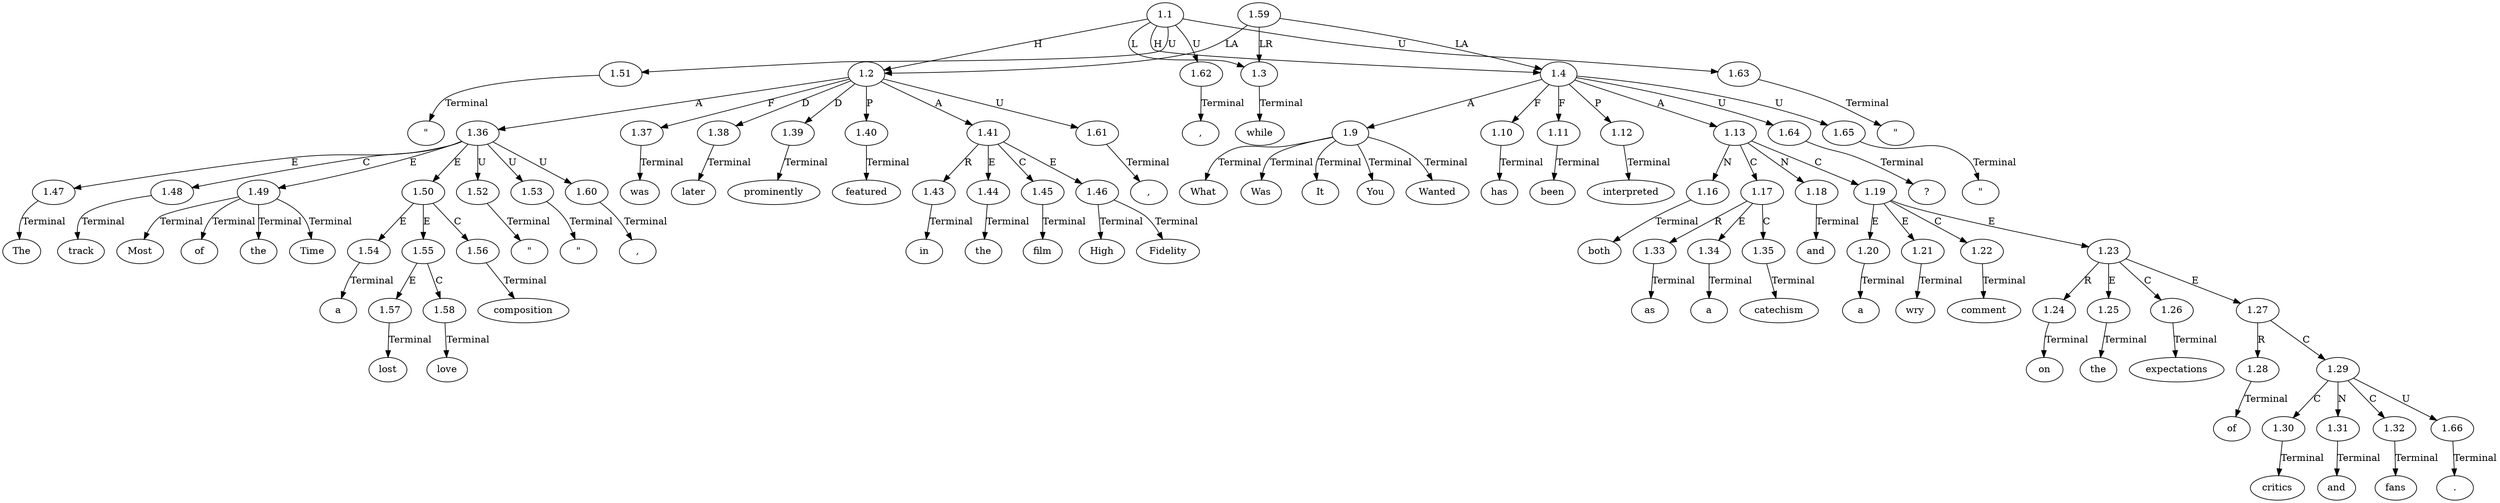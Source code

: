// Graph
digraph {
	0.1 [label="\"" ordering=out]
	0.10 [label="," ordering=out]
	0.11 [label=a ordering=out]
	0.12 [label=lost ordering=out]
	0.13 [label=love ordering=out]
	0.14 [label=composition ordering=out]
	0.15 [label="," ordering=out]
	0.16 [label=was ordering=out]
	0.17 [label=later ordering=out]
	0.18 [label=prominently ordering=out]
	0.19 [label=featured ordering=out]
	0.2 [label=The ordering=out]
	0.20 [label=in ordering=out]
	0.21 [label=the ordering=out]
	0.22 [label=film ordering=out]
	0.23 [label=High ordering=out]
	0.24 [label=Fidelity ordering=out]
	0.25 [label="," ordering=out]
	0.26 [label=while ordering=out]
	0.27 [label="\"" ordering=out]
	0.28 [label=What ordering=out]
	0.29 [label=Was ordering=out]
	0.3 [label=track ordering=out]
	0.30 [label=It ordering=out]
	0.31 [label=You ordering=out]
	0.32 [label=Wanted ordering=out]
	0.33 [label="?" ordering=out]
	0.34 [label="\"" ordering=out]
	0.35 [label=has ordering=out]
	0.36 [label=been ordering=out]
	0.37 [label=interpreted ordering=out]
	0.38 [label=both ordering=out]
	0.39 [label=as ordering=out]
	0.4 [label="\"" ordering=out]
	0.40 [label=a ordering=out]
	0.41 [label=catechism ordering=out]
	0.42 [label=and ordering=out]
	0.43 [label=a ordering=out]
	0.44 [label=wry ordering=out]
	0.45 [label=comment ordering=out]
	0.46 [label=on ordering=out]
	0.47 [label=the ordering=out]
	0.48 [label=expectations ordering=out]
	0.49 [label=of ordering=out]
	0.5 [label=Most ordering=out]
	0.50 [label=critics ordering=out]
	0.51 [label=and ordering=out]
	0.52 [label=fans ordering=out]
	0.53 [label="." ordering=out]
	0.6 [label=of ordering=out]
	0.7 [label=the ordering=out]
	0.8 [label=Time ordering=out]
	0.9 [label="\"" ordering=out]
	1.1 [label=1.1 ordering=out]
	1.2 [label=1.2 ordering=out]
	1.3 [label=1.3 ordering=out]
	1.4 [label=1.4 ordering=out]
	1.9 [label=1.9 ordering=out]
	1.10 [label=1.10 ordering=out]
	1.11 [label=1.11 ordering=out]
	1.12 [label=1.12 ordering=out]
	1.13 [label=1.13 ordering=out]
	1.16 [label=1.16 ordering=out]
	1.17 [label=1.17 ordering=out]
	1.18 [label=1.18 ordering=out]
	1.19 [label=1.19 ordering=out]
	1.20 [label=1.20 ordering=out]
	1.21 [label=1.21 ordering=out]
	1.22 [label=1.22 ordering=out]
	1.23 [label=1.23 ordering=out]
	1.24 [label=1.24 ordering=out]
	1.25 [label=1.25 ordering=out]
	1.26 [label=1.26 ordering=out]
	1.27 [label=1.27 ordering=out]
	1.28 [label=1.28 ordering=out]
	1.29 [label=1.29 ordering=out]
	1.30 [label=1.30 ordering=out]
	1.31 [label=1.31 ordering=out]
	1.32 [label=1.32 ordering=out]
	1.33 [label=1.33 ordering=out]
	1.34 [label=1.34 ordering=out]
	1.35 [label=1.35 ordering=out]
	1.36 [label=1.36 ordering=out]
	1.37 [label=1.37 ordering=out]
	1.38 [label=1.38 ordering=out]
	1.39 [label=1.39 ordering=out]
	1.40 [label=1.40 ordering=out]
	1.41 [label=1.41 ordering=out]
	1.43 [label=1.43 ordering=out]
	1.44 [label=1.44 ordering=out]
	1.45 [label=1.45 ordering=out]
	1.46 [label=1.46 ordering=out]
	1.47 [label=1.47 ordering=out]
	1.48 [label=1.48 ordering=out]
	1.49 [label=1.49 ordering=out]
	1.50 [label=1.50 ordering=out]
	1.51 [label=1.51 ordering=out]
	1.52 [label=1.52 ordering=out]
	1.53 [label=1.53 ordering=out]
	1.54 [label=1.54 ordering=out]
	1.55 [label=1.55 ordering=out]
	1.56 [label=1.56 ordering=out]
	1.57 [label=1.57 ordering=out]
	1.58 [label=1.58 ordering=out]
	1.59 [label=1.59 ordering=out]
	1.60 [label=1.60 ordering=out]
	1.61 [label=1.61 ordering=out]
	1.62 [label=1.62 ordering=out]
	1.63 [label=1.63 ordering=out]
	1.64 [label=1.64 ordering=out]
	1.65 [label=1.65 ordering=out]
	1.66 [label=1.66 ordering=out]
	1.1 -> 1.2 [label=H ordering=out]
	1.1 -> 1.3 [label=L ordering=out]
	1.1 -> 1.4 [label=H ordering=out]
	1.1 -> 1.51 [label=U ordering=out]
	1.1 -> 1.62 [label=U ordering=out]
	1.1 -> 1.63 [label=U ordering=out]
	1.2 -> 1.36 [label=A ordering=out]
	1.2 -> 1.37 [label=F ordering=out]
	1.2 -> 1.38 [label=D ordering=out]
	1.2 -> 1.39 [label=D ordering=out]
	1.2 -> 1.40 [label=P ordering=out]
	1.2 -> 1.41 [label=A ordering=out]
	1.2 -> 1.61 [label=U ordering=out]
	1.3 -> 0.26 [label=Terminal ordering=out]
	1.4 -> 1.9 [label=A ordering=out]
	1.4 -> 1.10 [label=F ordering=out]
	1.4 -> 1.11 [label=F ordering=out]
	1.4 -> 1.12 [label=P ordering=out]
	1.4 -> 1.13 [label=A ordering=out]
	1.4 -> 1.64 [label=U ordering=out]
	1.4 -> 1.65 [label=U ordering=out]
	1.9 -> 0.28 [label=Terminal ordering=out]
	1.9 -> 0.29 [label=Terminal ordering=out]
	1.9 -> 0.30 [label=Terminal ordering=out]
	1.9 -> 0.31 [label=Terminal ordering=out]
	1.9 -> 0.32 [label=Terminal ordering=out]
	1.10 -> 0.35 [label=Terminal ordering=out]
	1.11 -> 0.36 [label=Terminal ordering=out]
	1.12 -> 0.37 [label=Terminal ordering=out]
	1.13 -> 1.16 [label=N ordering=out]
	1.13 -> 1.17 [label=C ordering=out]
	1.13 -> 1.18 [label=N ordering=out]
	1.13 -> 1.19 [label=C ordering=out]
	1.16 -> 0.38 [label=Terminal ordering=out]
	1.17 -> 1.33 [label=R ordering=out]
	1.17 -> 1.34 [label=E ordering=out]
	1.17 -> 1.35 [label=C ordering=out]
	1.18 -> 0.42 [label=Terminal ordering=out]
	1.19 -> 1.20 [label=E ordering=out]
	1.19 -> 1.21 [label=E ordering=out]
	1.19 -> 1.22 [label=C ordering=out]
	1.19 -> 1.23 [label=E ordering=out]
	1.20 -> 0.43 [label=Terminal ordering=out]
	1.21 -> 0.44 [label=Terminal ordering=out]
	1.22 -> 0.45 [label=Terminal ordering=out]
	1.23 -> 1.24 [label=R ordering=out]
	1.23 -> 1.25 [label=E ordering=out]
	1.23 -> 1.26 [label=C ordering=out]
	1.23 -> 1.27 [label=E ordering=out]
	1.24 -> 0.46 [label=Terminal ordering=out]
	1.25 -> 0.47 [label=Terminal ordering=out]
	1.26 -> 0.48 [label=Terminal ordering=out]
	1.27 -> 1.28 [label=R ordering=out]
	1.27 -> 1.29 [label=C ordering=out]
	1.28 -> 0.49 [label=Terminal ordering=out]
	1.29 -> 1.30 [label=C ordering=out]
	1.29 -> 1.31 [label=N ordering=out]
	1.29 -> 1.32 [label=C ordering=out]
	1.29 -> 1.66 [label=U ordering=out]
	1.30 -> 0.50 [label=Terminal ordering=out]
	1.31 -> 0.51 [label=Terminal ordering=out]
	1.32 -> 0.52 [label=Terminal ordering=out]
	1.33 -> 0.39 [label=Terminal ordering=out]
	1.34 -> 0.40 [label=Terminal ordering=out]
	1.35 -> 0.41 [label=Terminal ordering=out]
	1.36 -> 1.47 [label=E ordering=out]
	1.36 -> 1.48 [label=C ordering=out]
	1.36 -> 1.49 [label=E ordering=out]
	1.36 -> 1.50 [label=E ordering=out]
	1.36 -> 1.52 [label=U ordering=out]
	1.36 -> 1.53 [label=U ordering=out]
	1.36 -> 1.60 [label=U ordering=out]
	1.37 -> 0.16 [label=Terminal ordering=out]
	1.38 -> 0.17 [label=Terminal ordering=out]
	1.39 -> 0.18 [label=Terminal ordering=out]
	1.40 -> 0.19 [label=Terminal ordering=out]
	1.41 -> 1.43 [label=R ordering=out]
	1.41 -> 1.44 [label=E ordering=out]
	1.41 -> 1.45 [label=C ordering=out]
	1.41 -> 1.46 [label=E ordering=out]
	1.43 -> 0.20 [label=Terminal ordering=out]
	1.44 -> 0.21 [label=Terminal ordering=out]
	1.45 -> 0.22 [label=Terminal ordering=out]
	1.46 -> 0.23 [label=Terminal ordering=out]
	1.46 -> 0.24 [label=Terminal ordering=out]
	1.47 -> 0.2 [label=Terminal ordering=out]
	1.48 -> 0.3 [label=Terminal ordering=out]
	1.49 -> 0.5 [label=Terminal ordering=out]
	1.49 -> 0.6 [label=Terminal ordering=out]
	1.49 -> 0.7 [label=Terminal ordering=out]
	1.49 -> 0.8 [label=Terminal ordering=out]
	1.50 -> 1.54 [label=E ordering=out]
	1.50 -> 1.55 [label=E ordering=out]
	1.50 -> 1.56 [label=C ordering=out]
	1.51 -> 0.1 [label=Terminal ordering=out]
	1.52 -> 0.4 [label=Terminal ordering=out]
	1.53 -> 0.9 [label=Terminal ordering=out]
	1.54 -> 0.11 [label=Terminal ordering=out]
	1.55 -> 1.57 [label=E ordering=out]
	1.55 -> 1.58 [label=C ordering=out]
	1.56 -> 0.14 [label=Terminal ordering=out]
	1.57 -> 0.12 [label=Terminal ordering=out]
	1.58 -> 0.13 [label=Terminal ordering=out]
	1.59 -> 1.2 [label=LA ordering=out]
	1.59 -> 1.3 [label=LR ordering=out]
	1.59 -> 1.4 [label=LA ordering=out]
	1.60 -> 0.10 [label=Terminal ordering=out]
	1.61 -> 0.15 [label=Terminal ordering=out]
	1.62 -> 0.25 [label=Terminal ordering=out]
	1.63 -> 0.27 [label=Terminal ordering=out]
	1.64 -> 0.33 [label=Terminal ordering=out]
	1.65 -> 0.34 [label=Terminal ordering=out]
	1.66 -> 0.53 [label=Terminal ordering=out]
}
